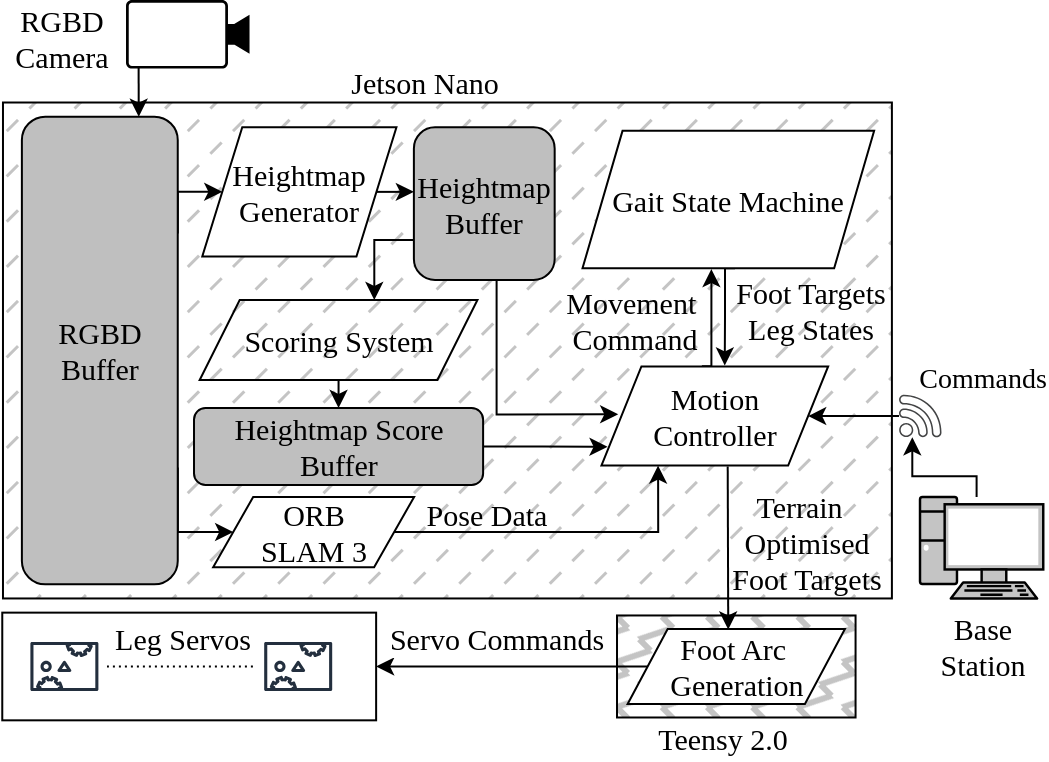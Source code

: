 <mxfile version="24.6.4" type="device">
  <diagram name="Page-1" id="lG8De2kVz9xpSGzBGEht">
    <mxGraphModel dx="762" dy="700" grid="1" gridSize="10" guides="1" tooltips="1" connect="1" arrows="1" fold="1" page="1" pageScale="1" pageWidth="850" pageHeight="1100" math="0" shadow="0">
      <root>
        <mxCell id="0" />
        <mxCell id="1" parent="0" />
        <mxCell id="ZItNkTqEjzm96P1Mz5gD-7" value="RGBD Camera" style="text;html=1;align=center;verticalAlign=middle;whiteSpace=wrap;rounded=0;fontFamily=Times New Roman;fontSize=15;fontColor=default;" parent="1" vertex="1">
          <mxGeometry x="301.13" y="54.31" width="60" height="30" as="geometry" />
        </mxCell>
        <mxCell id="ZItNkTqEjzm96P1Mz5gD-9" value="" style="group" parent="1" vertex="1" connectable="0">
          <mxGeometry x="301.135" y="70" width="510" height="360.0" as="geometry" />
        </mxCell>
        <mxCell id="e1xdWEfrCJZq1pd0oHmg-14" value="" style="rounded=0;whiteSpace=wrap;html=1;fillColor=#C4C4C4;strokeColor=#000000;gradientColor=none;fillStyle=dashed;" parent="ZItNkTqEjzm96P1Mz5gD-9" vertex="1">
          <mxGeometry x="0.355" y="31.255" width="444.459" height="247.976" as="geometry" />
        </mxCell>
        <mxCell id="e1xdWEfrCJZq1pd0oHmg-40" style="edgeStyle=orthogonalEdgeStyle;rounded=0;orthogonalLoop=1;jettySize=auto;html=1;exitX=1;exitY=0.25;exitDx=0;exitDy=0;entryX=0;entryY=0.5;entryDx=0;entryDy=0;" parent="ZItNkTqEjzm96P1Mz5gD-9" source="e1xdWEfrCJZq1pd0oHmg-15" target="e1xdWEfrCJZq1pd0oHmg-23" edge="1">
          <mxGeometry relative="1" as="geometry">
            <Array as="points">
              <mxPoint x="88" y="76" />
            </Array>
          </mxGeometry>
        </mxCell>
        <mxCell id="e1xdWEfrCJZq1pd0oHmg-42" style="edgeStyle=orthogonalEdgeStyle;rounded=0;orthogonalLoop=1;jettySize=auto;html=1;exitX=1;exitY=0.75;exitDx=0;exitDy=0;entryX=0;entryY=0.5;entryDx=0;entryDy=0;" parent="ZItNkTqEjzm96P1Mz5gD-9" source="e1xdWEfrCJZq1pd0oHmg-15" target="e1xdWEfrCJZq1pd0oHmg-41" edge="1">
          <mxGeometry relative="1" as="geometry">
            <Array as="points">
              <mxPoint x="88" y="246" />
            </Array>
          </mxGeometry>
        </mxCell>
        <mxCell id="e1xdWEfrCJZq1pd0oHmg-15" value="&lt;font style=&quot;font-size: 15px;&quot;&gt;RGBD Buffer&lt;/font&gt;" style="rounded=1;whiteSpace=wrap;html=1;fillColor=#BFBFBF;strokeColor=#000000;fontFamily=Times New Roman;fontSize=15;" parent="ZItNkTqEjzm96P1Mz5gD-9" vertex="1">
          <mxGeometry x="9.803" y="38.34" width="77.934" height="233.806" as="geometry" />
        </mxCell>
        <mxCell id="e1xdWEfrCJZq1pd0oHmg-21" value="&lt;font style=&quot;font-size: 15px;&quot;&gt;Jetson Nano&lt;/font&gt;" style="text;html=1;align=center;verticalAlign=middle;whiteSpace=wrap;rounded=0;fontFamily=Times New Roman;fontSize=15;" parent="ZItNkTqEjzm96P1Mz5gD-9" vertex="1">
          <mxGeometry x="161.421" y="10" width="99.189" height="21.255" as="geometry" />
        </mxCell>
        <mxCell id="e1xdWEfrCJZq1pd0oHmg-27" style="edgeStyle=orthogonalEdgeStyle;rounded=0;orthogonalLoop=1;jettySize=auto;html=1;" parent="ZItNkTqEjzm96P1Mz5gD-9" source="e1xdWEfrCJZq1pd0oHmg-23" target="e1xdWEfrCJZq1pd0oHmg-26" edge="1">
          <mxGeometry relative="1" as="geometry">
            <Array as="points">
              <mxPoint x="192.972" y="95.135" />
              <mxPoint x="192.972" y="95.135" />
            </Array>
          </mxGeometry>
        </mxCell>
        <mxCell id="e1xdWEfrCJZq1pd0oHmg-23" value="&lt;font style=&quot;font-size: 15px;&quot;&gt;Heightmap&lt;/font&gt;&lt;div&gt;&lt;span style=&quot;background-color: initial;&quot;&gt;Generator&lt;/span&gt;&lt;/div&gt;" style="shape=parallelogram;perimeter=parallelogramPerimeter;whiteSpace=wrap;html=1;fixedSize=1;fillColor=#FFFFFF;strokeColor=#000000;fontFamily=Times New Roman;fontSize=15;" parent="ZItNkTqEjzm96P1Mz5gD-9" vertex="1">
          <mxGeometry x="100" y="43.65" width="97.09" height="64.57" as="geometry" />
        </mxCell>
        <mxCell id="e1xdWEfrCJZq1pd0oHmg-66" style="edgeStyle=orthogonalEdgeStyle;rounded=0;orthogonalLoop=1;jettySize=auto;html=1;exitX=0.5;exitY=1;exitDx=0;exitDy=0;entryX=0.074;entryY=0.483;entryDx=0;entryDy=0;entryPerimeter=0;" parent="ZItNkTqEjzm96P1Mz5gD-9" source="e1xdWEfrCJZq1pd0oHmg-26" target="e1xdWEfrCJZq1pd0oHmg-65" edge="1">
          <mxGeometry relative="1" as="geometry">
            <Array as="points">
              <mxPoint x="247.149" y="187.126" />
            </Array>
          </mxGeometry>
        </mxCell>
        <mxCell id="e1xdWEfrCJZq1pd0oHmg-26" value="&lt;font style=&quot;font-size: 15px;&quot;&gt;Heightmap&lt;/font&gt;&lt;div style=&quot;font-size: 15px;&quot;&gt;&lt;font style=&quot;font-size: 15px;&quot;&gt;Buffer&lt;/font&gt;&lt;/div&gt;" style="rounded=1;whiteSpace=wrap;html=1;fillColor=#BFBFBF;strokeColor=#000000;fontFamily=Times New Roman;fontSize=15;" parent="ZItNkTqEjzm96P1Mz5gD-9" vertex="1">
          <mxGeometry x="205.81" y="43.65" width="70.39" height="76.35" as="geometry" />
        </mxCell>
        <mxCell id="rOt2xWO_gpcYSJmfYHu1-3" style="edgeStyle=orthogonalEdgeStyle;rounded=0;orthogonalLoop=1;jettySize=auto;html=1;exitX=0.523;exitY=1;exitDx=0;exitDy=0;entryX=0.544;entryY=-0.01;entryDx=0;entryDy=0;entryPerimeter=0;exitPerimeter=0;" parent="ZItNkTqEjzm96P1Mz5gD-9" source="e1xdWEfrCJZq1pd0oHmg-35" target="e1xdWEfrCJZq1pd0oHmg-65" edge="1">
          <mxGeometry relative="1" as="geometry">
            <mxPoint x="392.213" y="113.264" as="sourcePoint" />
            <mxPoint x="391.682" y="162.328" as="targetPoint" />
            <Array as="points">
              <mxPoint x="361.35" y="138.649" />
              <mxPoint x="361.35" y="138.649" />
            </Array>
          </mxGeometry>
        </mxCell>
        <mxCell id="rOt2xWO_gpcYSJmfYHu1-9" value="Foot Targets&lt;div style=&quot;font-size: 15px;&quot;&gt;Leg States&lt;/div&gt;" style="edgeLabel;html=1;align=center;verticalAlign=middle;resizable=0;points=[];strokeColor=#d6b656;fontFamily=Times New Roman;fontSize=15;fontColor=default;fillColor=#fff2cc;labelBackgroundColor=none;" parent="rOt2xWO_gpcYSJmfYHu1-3" vertex="1" connectable="0">
          <mxGeometry x="0.011" relative="1" as="geometry">
            <mxPoint x="42" y="-1" as="offset" />
          </mxGeometry>
        </mxCell>
        <mxCell id="e1xdWEfrCJZq1pd0oHmg-35" value="&lt;font style=&quot;font-size: 15px;&quot;&gt;Gait State Machine&lt;/font&gt;" style="shape=parallelogram;perimeter=parallelogramPerimeter;whiteSpace=wrap;html=1;fixedSize=1;fillColor=#FFFFFF;strokeColor=#000000;fontFamily=Times New Roman;fontSize=15;" parent="ZItNkTqEjzm96P1Mz5gD-9" vertex="1">
          <mxGeometry x="290.118" y="45.425" width="145.824" height="68.725" as="geometry" />
        </mxCell>
        <mxCell id="rOt2xWO_gpcYSJmfYHu1-12" style="edgeStyle=orthogonalEdgeStyle;rounded=0;orthogonalLoop=1;jettySize=auto;html=1;exitX=1;exitY=0.5;exitDx=0;exitDy=0;entryX=0.25;entryY=1;entryDx=0;entryDy=0;fontFamily=Times New Roman;fontSize=17;fontColor=default;" parent="ZItNkTqEjzm96P1Mz5gD-9" source="e1xdWEfrCJZq1pd0oHmg-41" target="e1xdWEfrCJZq1pd0oHmg-65" edge="1">
          <mxGeometry relative="1" as="geometry">
            <Array as="points">
              <mxPoint x="328" y="246" />
            </Array>
          </mxGeometry>
        </mxCell>
        <mxCell id="rOt2xWO_gpcYSJmfYHu1-13" value="Pose Data" style="edgeLabel;html=1;align=center;verticalAlign=middle;resizable=0;points=[];strokeColor=#d6b656;fontFamily=Times New Roman;fontSize=15;fontColor=default;fillColor=#fff2cc;labelBackgroundColor=none;" parent="rOt2xWO_gpcYSJmfYHu1-12" vertex="1" connectable="0">
          <mxGeometry x="-0.007" y="1" relative="1" as="geometry">
            <mxPoint x="-36" y="-8" as="offset" />
          </mxGeometry>
        </mxCell>
        <mxCell id="e1xdWEfrCJZq1pd0oHmg-41" value="&lt;span style=&quot;font-size: 15px;&quot;&gt;ORB&lt;/span&gt;&lt;div&gt;&lt;span style=&quot;font-size: 15px;&quot;&gt;SLAM 3&lt;/span&gt;&lt;/div&gt;" style="shape=parallelogram;perimeter=parallelogramPerimeter;whiteSpace=wrap;html=1;fixedSize=1;fillColor=#FFFFFF;strokeColor=#000000;fontFamily=Times New Roman;fontSize=15;" parent="ZItNkTqEjzm96P1Mz5gD-9" vertex="1">
          <mxGeometry x="105.45" y="228.51" width="100.47" height="35.06" as="geometry" />
        </mxCell>
        <mxCell id="e1xdWEfrCJZq1pd0oHmg-52" value="" style="rounded=0;whiteSpace=wrap;html=1;" parent="ZItNkTqEjzm96P1Mz5gD-9" vertex="1">
          <mxGeometry y="286.32" width="186.928" height="53.843" as="geometry" />
        </mxCell>
        <mxCell id="e1xdWEfrCJZq1pd0oHmg-57" style="edgeStyle=orthogonalEdgeStyle;rounded=0;orthogonalLoop=1;jettySize=auto;html=1;endArrow=none;endFill=0;dashed=1;dashPattern=1 2;" parent="ZItNkTqEjzm96P1Mz5gD-9" source="e1xdWEfrCJZq1pd0oHmg-55" target="e1xdWEfrCJZq1pd0oHmg-56" edge="1">
          <mxGeometry relative="1" as="geometry" />
        </mxCell>
        <mxCell id="e1xdWEfrCJZq1pd0oHmg-58" value="&lt;font style=&quot;font-size: 15px;&quot;&gt;Leg Servos&lt;/font&gt;" style="edgeLabel;html=1;align=center;verticalAlign=middle;resizable=0;points=[];fontFamily=Times New Roman;fontSize=15;" parent="e1xdWEfrCJZq1pd0oHmg-57" vertex="1" connectable="0">
          <mxGeometry x="0.075" y="1" relative="1" as="geometry">
            <mxPoint x="-3" y="-13" as="offset" />
          </mxGeometry>
        </mxCell>
        <mxCell id="e1xdWEfrCJZq1pd0oHmg-55" value="" style="sketch=0;outlineConnect=0;fontColor=#232F3E;gradientColor=none;strokeColor=#232F3E;fillColor=#ffffff;dashed=0;verticalLabelPosition=bottom;verticalAlign=top;align=center;html=1;fontSize=12;fontStyle=0;aspect=fixed;shape=mxgraph.aws4.resourceIcon;resIcon=mxgraph.aws4.servo;" parent="ZItNkTqEjzm96P1Mz5gD-9" vertex="1">
          <mxGeometry x="9.808" y="291.984" width="42.509" height="42.509" as="geometry" />
        </mxCell>
        <mxCell id="e1xdWEfrCJZq1pd0oHmg-56" value="" style="sketch=0;outlineConnect=0;fontColor=#232F3E;gradientColor=none;strokeColor=#232F3E;fillColor=#ffffff;dashed=0;verticalLabelPosition=bottom;verticalAlign=top;align=center;html=1;fontSize=12;fontStyle=0;aspect=fixed;shape=mxgraph.aws4.resourceIcon;resIcon=mxgraph.aws4.servo;" parent="ZItNkTqEjzm96P1Mz5gD-9" vertex="1">
          <mxGeometry x="126.705" y="291.984" width="42.509" height="42.509" as="geometry" />
        </mxCell>
        <mxCell id="rOt2xWO_gpcYSJmfYHu1-2" style="edgeStyle=orthogonalEdgeStyle;rounded=0;orthogonalLoop=1;jettySize=auto;html=1;exitX=0.443;exitY=-0.003;exitDx=0;exitDy=0;exitPerimeter=0;entryX=0.442;entryY=1.006;entryDx=0;entryDy=0;entryPerimeter=0;" parent="ZItNkTqEjzm96P1Mz5gD-9" source="e1xdWEfrCJZq1pd0oHmg-65" target="e1xdWEfrCJZq1pd0oHmg-35" edge="1">
          <mxGeometry relative="1" as="geometry">
            <mxPoint x="356.965" y="116.275" as="targetPoint" />
            <Array as="points">
              <mxPoint x="349.88" y="163.036" />
            </Array>
          </mxGeometry>
        </mxCell>
        <mxCell id="rOt2xWO_gpcYSJmfYHu1-8" value="&lt;span style=&quot;font-size: 15px;&quot;&gt;Movement&amp;nbsp;&lt;/span&gt;&lt;div style=&quot;font-size: 15px;&quot;&gt;Command&lt;/div&gt;" style="edgeLabel;html=1;align=center;verticalAlign=middle;resizable=0;points=[];strokeColor=#d6b656;fontFamily=Times New Roman;fontSize=15;fontColor=default;fillColor=#fff2cc;labelBackgroundColor=none;" parent="rOt2xWO_gpcYSJmfYHu1-2" vertex="1" connectable="0">
          <mxGeometry x="-0.368" relative="1" as="geometry">
            <mxPoint x="-39" y="-11" as="offset" />
          </mxGeometry>
        </mxCell>
        <mxCell id="e1xdWEfrCJZq1pd0oHmg-65" value="&lt;font style=&quot;font-size: 15px;&quot;&gt;Motion&lt;/font&gt;&lt;div&gt;&lt;font style=&quot;font-size: 15px;&quot;&gt;Controller&lt;/font&gt;&lt;/div&gt;" style="shape=parallelogram;perimeter=parallelogramPerimeter;whiteSpace=wrap;html=1;fixedSize=1;fillColor=#FFFFFF;strokeColor=#000000;fontFamily=Times New Roman;fontSize=15;" parent="ZItNkTqEjzm96P1Mz5gD-9" vertex="1">
          <mxGeometry x="299.577" y="163.214" width="113.359" height="49.595" as="geometry" />
        </mxCell>
        <mxCell id="e1xdWEfrCJZq1pd0oHmg-76" style="edgeStyle=orthogonalEdgeStyle;rounded=0;orthogonalLoop=1;jettySize=auto;html=1;entryX=1;entryY=0.5;entryDx=0;entryDy=0;" parent="ZItNkTqEjzm96P1Mz5gD-9" source="e1xdWEfrCJZq1pd0oHmg-75" target="e1xdWEfrCJZq1pd0oHmg-65" edge="1">
          <mxGeometry relative="1" as="geometry" />
        </mxCell>
        <mxCell id="e1xdWEfrCJZq1pd0oHmg-87" value="&lt;font style=&quot;font-size: 14px;&quot;&gt;Commands&lt;/font&gt;" style="edgeLabel;html=1;align=center;verticalAlign=middle;resizable=0;points=[];fontFamily=Times New Roman;fontSize=14;" parent="e1xdWEfrCJZq1pd0oHmg-76" vertex="1" connectable="0">
          <mxGeometry x="-0.432" y="1" relative="1" as="geometry">
            <mxPoint x="54" y="-19" as="offset" />
          </mxGeometry>
        </mxCell>
        <mxCell id="e1xdWEfrCJZq1pd0oHmg-75" value="" style="sketch=0;pointerEvents=1;shadow=0;dashed=0;html=1;strokeColor=none;fillColor=#434445;aspect=fixed;labelPosition=center;verticalLabelPosition=bottom;verticalAlign=top;align=center;outlineConnect=0;shape=mxgraph.vvd.wi_fi;" parent="ZItNkTqEjzm96P1Mz5gD-9" vertex="1">
          <mxGeometry x="448.375" y="177.384" width="21.255" height="21.255" as="geometry" />
        </mxCell>
        <mxCell id="e1xdWEfrCJZq1pd0oHmg-86" style="edgeStyle=orthogonalEdgeStyle;rounded=0;orthogonalLoop=1;jettySize=auto;html=1;" parent="ZItNkTqEjzm96P1Mz5gD-9" source="e1xdWEfrCJZq1pd0oHmg-80" target="e1xdWEfrCJZq1pd0oHmg-75" edge="1">
          <mxGeometry relative="1" as="geometry">
            <Array as="points">
              <mxPoint x="487.161" y="218.108" />
              <mxPoint x="454.999" y="218.108" />
            </Array>
          </mxGeometry>
        </mxCell>
        <mxCell id="e1xdWEfrCJZq1pd0oHmg-80" value="&lt;span style=&quot;color: rgb(0, 0, 0); text-wrap: wrap;&quot;&gt;Base Station&lt;/span&gt;" style="fontColor=#0066CC;verticalAlign=top;verticalLabelPosition=bottom;labelPosition=center;align=center;html=1;outlineConnect=0;fillColor=#C4C4C4;strokeColor=#000000;gradientColor=none;gradientDirection=north;strokeWidth=2;shape=mxgraph.networks.pc;fontFamily=Times New Roman;fontSize=15;" parent="ZItNkTqEjzm96P1Mz5gD-9" vertex="1">
          <mxGeometry x="458.87" y="228.51" width="61.62" height="50.72" as="geometry" />
        </mxCell>
        <mxCell id="rOt2xWO_gpcYSJmfYHu1-16" value="" style="rounded=0;whiteSpace=wrap;html=1;strokeColor=#000000;align=center;verticalAlign=middle;fontFamily=Times New Roman;fontSize=17;fillColor=#C4C4C4;fillStyle=zigzag-line;" parent="ZItNkTqEjzm96P1Mz5gD-9" vertex="1">
          <mxGeometry x="307.371" y="287.733" width="119.274" height="51.012" as="geometry" />
        </mxCell>
        <mxCell id="rOt2xWO_gpcYSJmfYHu1-18" value="&lt;font style=&quot;font-size: 15px;&quot;&gt;Foot Arc&amp;nbsp;&lt;/font&gt;&lt;div style=&quot;font-size: 15px;&quot;&gt;&lt;font style=&quot;font-size: 15px;&quot;&gt;Generation&lt;/font&gt;&lt;/div&gt;" style="shape=parallelogram;perimeter=parallelogramPerimeter;whiteSpace=wrap;html=1;fixedSize=1;fillColor=#FFFFFF;strokeColor=#000000;fontFamily=Times New Roman;fontSize=15;" parent="ZItNkTqEjzm96P1Mz5gD-9" vertex="1">
          <mxGeometry x="312.685" y="294.464" width="108.647" height="37.551" as="geometry" />
        </mxCell>
        <mxCell id="rOt2xWO_gpcYSJmfYHu1-4" style="edgeStyle=orthogonalEdgeStyle;rounded=0;orthogonalLoop=1;jettySize=auto;html=1;entryX=0.463;entryY=0.007;entryDx=0;entryDy=0;entryPerimeter=0;exitX=0.557;exitY=1.009;exitDx=0;exitDy=0;exitPerimeter=0;" parent="ZItNkTqEjzm96P1Mz5gD-9" source="e1xdWEfrCJZq1pd0oHmg-65" target="rOt2xWO_gpcYSJmfYHu1-18" edge="1">
          <mxGeometry relative="1" as="geometry">
            <mxPoint x="356.965" y="215.466" as="sourcePoint" />
            <mxPoint x="356.625" y="289.858" as="targetPoint" />
            <Array as="points">
              <mxPoint x="362.865" y="213" />
              <mxPoint x="362.865" y="213" />
            </Array>
          </mxGeometry>
        </mxCell>
        <mxCell id="rOt2xWO_gpcYSJmfYHu1-14" value="Terrain&amp;nbsp;&amp;nbsp;&lt;div&gt;Optimised&lt;div style=&quot;font-size: 15px;&quot;&gt;Foot Targets&lt;/div&gt;&lt;/div&gt;" style="edgeLabel;html=1;align=center;verticalAlign=middle;resizable=0;points=[];strokeColor=#d6b656;fontFamily=Times New Roman;fontSize=15;fontColor=default;fillColor=#fff2cc;labelBackgroundColor=none;" parent="rOt2xWO_gpcYSJmfYHu1-4" vertex="1" connectable="0">
          <mxGeometry x="-0.245" y="2" relative="1" as="geometry">
            <mxPoint x="37" y="7" as="offset" />
          </mxGeometry>
        </mxCell>
        <mxCell id="e1xdWEfrCJZq1pd0oHmg-53" style="edgeStyle=orthogonalEdgeStyle;rounded=0;orthogonalLoop=1;jettySize=auto;html=1;entryX=1;entryY=0.5;entryDx=0;entryDy=0;exitX=0;exitY=0.5;exitDx=0;exitDy=0;" parent="ZItNkTqEjzm96P1Mz5gD-9" source="rOt2xWO_gpcYSJmfYHu1-18" target="e1xdWEfrCJZq1pd0oHmg-52" edge="1">
          <mxGeometry relative="1" as="geometry">
            <mxPoint x="300.286" y="313.239" as="sourcePoint" />
            <Array as="points" />
          </mxGeometry>
        </mxCell>
        <mxCell id="e1xdWEfrCJZq1pd0oHmg-54" value="&lt;font style=&quot;font-size: 15px;&quot;&gt;Servo Commands&lt;/font&gt;" style="edgeLabel;html=1;align=center;verticalAlign=middle;resizable=0;points=[];fontFamily=Times New Roman;fontSize=15;" parent="e1xdWEfrCJZq1pd0oHmg-53" vertex="1" connectable="0">
          <mxGeometry x="0.198" y="-3" relative="1" as="geometry">
            <mxPoint x="5" y="-11" as="offset" />
          </mxGeometry>
        </mxCell>
        <mxCell id="rOt2xWO_gpcYSJmfYHu1-19" value="Teensy 2.0" style="text;html=1;align=center;verticalAlign=middle;whiteSpace=wrap;rounded=0;fontFamily=Times New Roman;fontSize=15;fontColor=default;" parent="ZItNkTqEjzm96P1Mz5gD-9" vertex="1">
          <mxGeometry x="326.854" y="338.745" width="67.307" height="21.255" as="geometry" />
        </mxCell>
        <mxCell id="_VQXt1u5Qs6-ZFw4wrn3-3" value="" style="edgeStyle=orthogonalEdgeStyle;rounded=0;orthogonalLoop=1;jettySize=auto;html=1;fontFamily=Times New Roman;fontSize=15;fontColor=default;" edge="1" parent="ZItNkTqEjzm96P1Mz5gD-9" source="_VQXt1u5Qs6-ZFw4wrn3-1" target="_VQXt1u5Qs6-ZFw4wrn3-2">
          <mxGeometry relative="1" as="geometry">
            <Array as="points">
              <mxPoint x="169" y="190" />
              <mxPoint x="169" y="190" />
            </Array>
          </mxGeometry>
        </mxCell>
        <mxCell id="_VQXt1u5Qs6-ZFw4wrn3-1" value="Scoring System" style="shape=parallelogram;perimeter=parallelogramPerimeter;whiteSpace=wrap;html=1;fixedSize=1;rounded=0;align=center;verticalAlign=middle;fontFamily=Times New Roman;fontSize=15;fontColor=default;fillColor=none;gradientColor=none;" vertex="1" parent="ZItNkTqEjzm96P1Mz5gD-9">
          <mxGeometry x="98.71" y="130" width="138.87" height="40" as="geometry" />
        </mxCell>
        <mxCell id="_VQXt1u5Qs6-ZFw4wrn3-2" value="Heightmap Score Buffer" style="rounded=1;whiteSpace=wrap;html=1;fillColor=#BFBFBF;strokeColor=#000000;fontFamily=Times New Roman;fontSize=15;" vertex="1" parent="ZItNkTqEjzm96P1Mz5gD-9">
          <mxGeometry x="95.87" y="184" width="144.55" height="38.51" as="geometry" />
        </mxCell>
        <mxCell id="_VQXt1u5Qs6-ZFw4wrn3-5" style="edgeStyle=orthogonalEdgeStyle;rounded=0;orthogonalLoop=1;jettySize=auto;html=1;entryX=0.632;entryY=0;entryDx=0;entryDy=0;entryPerimeter=0;fontFamily=Times New Roman;fontSize=15;fontColor=default;" edge="1" parent="ZItNkTqEjzm96P1Mz5gD-9" source="e1xdWEfrCJZq1pd0oHmg-26" target="_VQXt1u5Qs6-ZFw4wrn3-1">
          <mxGeometry relative="1" as="geometry">
            <Array as="points">
              <mxPoint x="186" y="100" />
              <mxPoint x="186" y="130" />
            </Array>
          </mxGeometry>
        </mxCell>
        <mxCell id="_VQXt1u5Qs6-ZFw4wrn3-6" style="edgeStyle=orthogonalEdgeStyle;rounded=0;orthogonalLoop=1;jettySize=auto;html=1;entryX=0.027;entryY=0.811;entryDx=0;entryDy=0;entryPerimeter=0;fontFamily=Times New Roman;fontSize=15;fontColor=default;" edge="1" parent="ZItNkTqEjzm96P1Mz5gD-9" source="_VQXt1u5Qs6-ZFw4wrn3-2" target="e1xdWEfrCJZq1pd0oHmg-65">
          <mxGeometry relative="1" as="geometry" />
        </mxCell>
        <mxCell id="ZItNkTqEjzm96P1Mz5gD-10" style="edgeStyle=orthogonalEdgeStyle;rounded=0;orthogonalLoop=1;jettySize=auto;html=1;exitX=0.898;exitY=0.019;exitDx=0;exitDy=0;exitPerimeter=0;entryX=0.75;entryY=0;entryDx=0;entryDy=0;fontFamily=Times New Roman;fontSize=15;fontColor=default;" parent="1" source="e1xdWEfrCJZq1pd0oHmg-89" target="e1xdWEfrCJZq1pd0oHmg-15" edge="1">
          <mxGeometry relative="1" as="geometry" />
        </mxCell>
        <mxCell id="e1xdWEfrCJZq1pd0oHmg-89" value="" style="points=[[0,0.5,0],[0.19,0.02,0],[0.59,0,0],[0.985,0.02,0],[1,0.5,0],[0.985,0.98,0],[0.59,1,0],[0.19,0.98,0]];verticalLabelPosition=bottom;sketch=0;html=1;verticalAlign=top;aspect=fixed;align=center;pointerEvents=1;shape=mxgraph.cisco19.camera;fillColor=#000000;strokeColor=none;direction=west;fontFamily=Times New Roman;fontSize=15;" parent="1" vertex="1">
          <mxGeometry x="363.005" y="50" width="61.76" height="34.31" as="geometry" />
        </mxCell>
      </root>
    </mxGraphModel>
  </diagram>
</mxfile>
